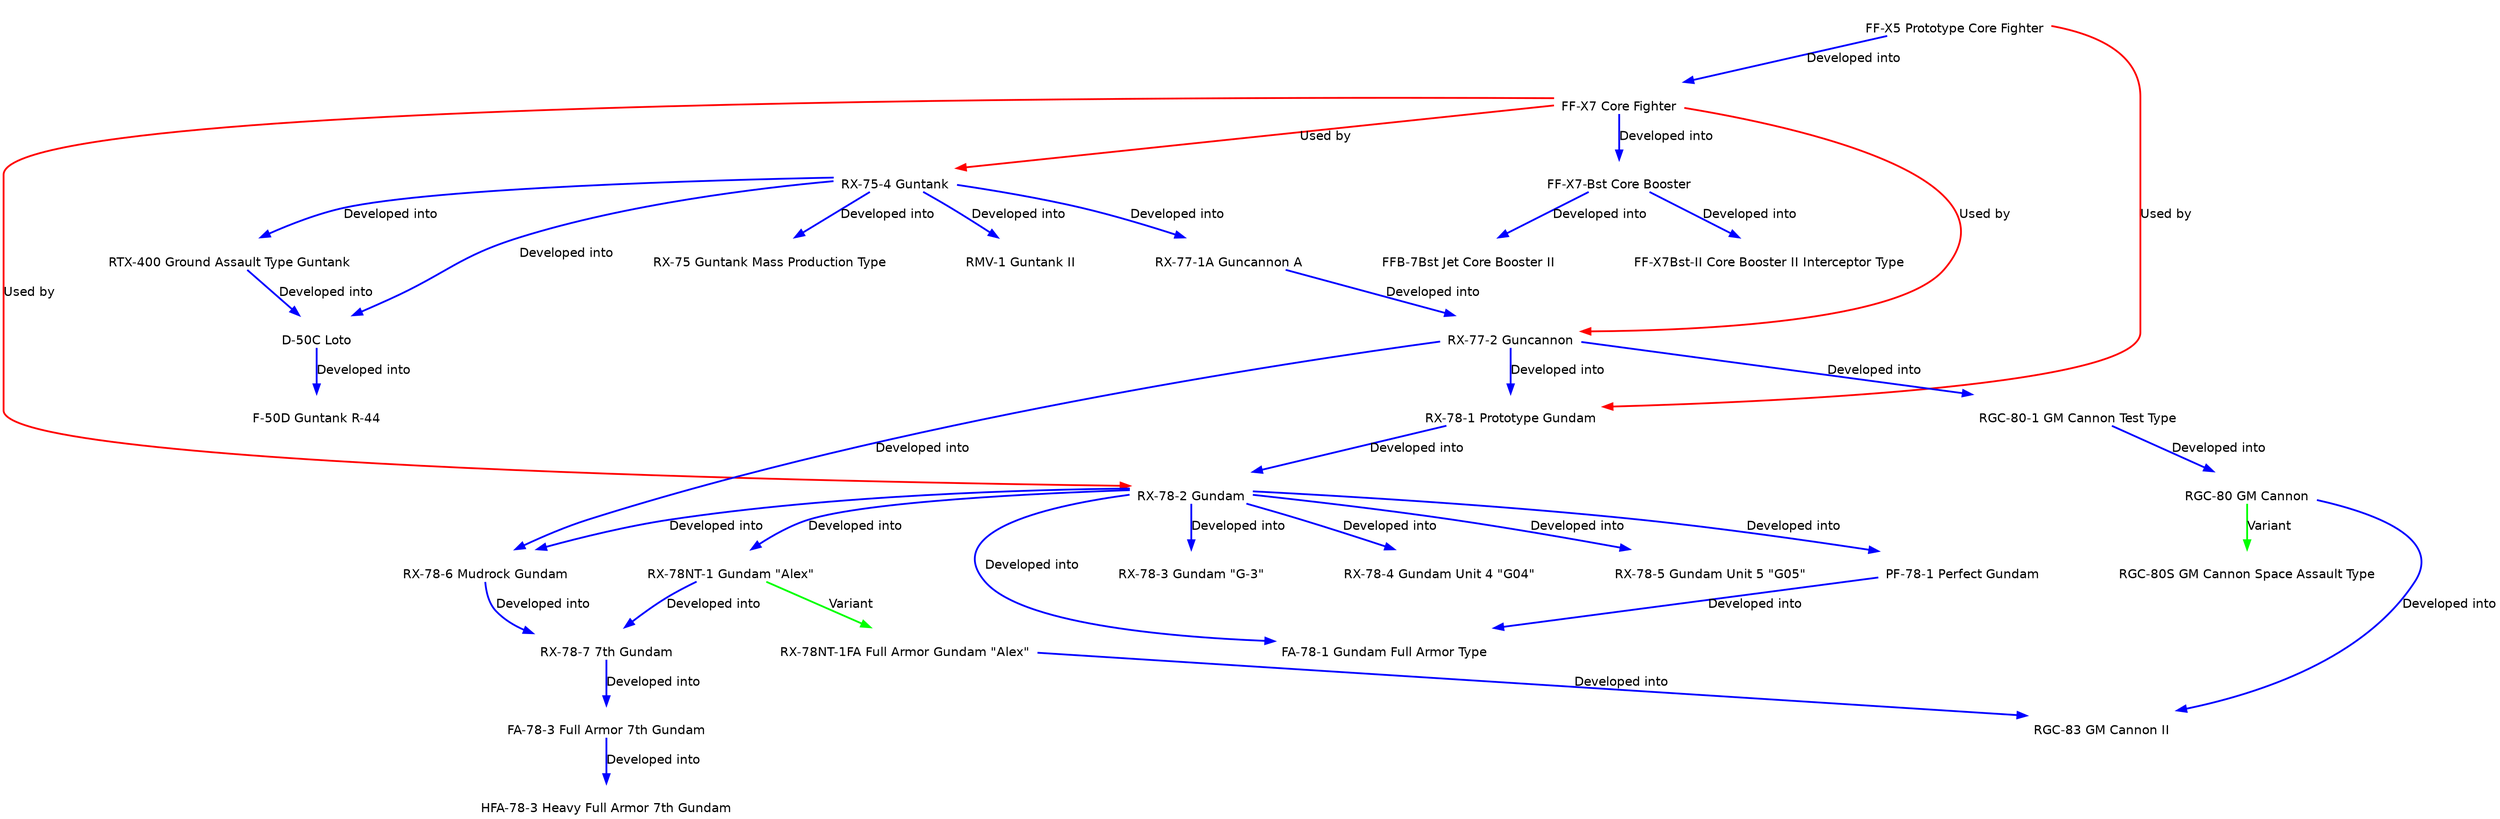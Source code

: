digraph {
    imagepath = "images/";
    nodesep = 1.0;
    overlap = false;
    node [shape = none, fontname = "Helvetica", labelloc = b];
    edge [style=bold, fontname = "Helvetica"];

    ffx5 [label="FF-X5 Prototype Core Fighter"];
        ffx5 -> ffx7 [label="Developed into", color=blue];
        ffx5 -> rx781 [label="Used by", color=red];

    ffx7 [label="FF-X7 Core Fighter", image="ff-x7.png"]
        ffx7 -> ffx7bst [label="Developed into", color=blue];
        ffx7 -> rx754 [label="Used by", color=red];
        ffx7 -> rx772 [label="Used by", color=red];
        ffx7 -> rx782 [label="Used by", color=red];

    ffx7bst [label="FF-X7-Bst Core Booster", image="ff-x7-bst.png"];
        ffx7bst -> ffb7bst [label="Developed into", color=blue];
        ffx7bst -> ffx7bstii [label="Developed into", color=blue];

    ffx7bstii [label="FF-X7Bst-II Core Booster II Interceptor Type", image="ff-x7bst-ii.png"];

    ffb7bst [label="FFB-7Bst Jet Core Booster II", image="ffb-7bst.png"];

    rx754 [label="RX-75-4 Guntank", image="rx-75-4.png"];
        rx754 -> rtx400 [label="Developed into", color=blue];
        rx754 -> d50c [label="Developed into", color=blue];
        rx754 -> rx75 [label="Developed into", color=blue];
        rx754 -> rx771a [label="Developed into", color=blue];
        rx754 -> rmv1 [label="Developed into", color=blue];

    rtx400 [label="RTX-400 Ground Assault Type Guntank", image="rtx-440.png"];
        rtx400 -> d50c [label="Developed into", color=blue];

    rx75 [label="RX-75 Guntank Mass Production Type", image="rx-75.png"];

    d50c [label="D-50C Loto", image="d-50c.png"];
        d50c -> f50d [label="Developed into", color=blue];

    f50d [label="F-50D Guntank R-44"];

    rmv1 [label="RMV-1 Guntank II"];

    rx771a [label="RX-77-1A Guncannon A", image="rx-77-1a.png"];
        rx771a -> rx772 [label="Developed into", color=blue];

    rx772 [label="RX-77-2 Guncannon", image="rx-77-2.png"];
        rx772 -> rx781 [label="Developed into", color=blue];
        rx772 -> rx786 [label="Developed into", color=blue];
        rx772 -> rgc801 [label="Developed into", color=blue];

    rx781 [label="RX-78-1 Prototype Gundam", image="rx-78-1.png"];
        rx781 -> rx782 [label="Developed into", color=blue];

    rx782 [label="RX-78-2 Gundam", image="rx-78-2.png"];
        rx782 -> fa781 [label="Developed into", color=blue];
        rx782 -> rx783 [label="Developed into", color=blue];
        rx782 -> rx784 [label="Developed into", color=blue];
        rx782 -> rx785 [label="Developed into", color=blue];
        rx782 -> rx786 [label="Developed into", color=blue];
        rx782 -> rx78nt1 [label="Developed into", color=blue];
        rx782 -> pf781 [label="Developed into", color=blue];

    rx783 [label="RX-78-3 Gundam \"G-3\"", image="rx-78-3.png"];

    rx784 [label="RX-78-4 Gundam Unit 4 \"G04\""];

    rx785 [label="RX-78-5 Gundam Unit 5 \"G05\""];

    rx786 [label="RX-78-6 Mudrock Gundam", image="rx-78-6.png"];
        rx786 -> rx787 [label="Developed into", color=blue];

    rx787 [label="RX-78-7 7th Gundam", image="rx-78-7.png"];
        rx787 -> fa783 [label="Developed into", color=blue];

    rx78nt1 [label="RX-78NT-1 Gundam \"Alex\"", image="rx-78nt-1.png"];
        rx78nt1 -> rx78nt1fa [label="Variant", color=green];
        rx78nt1 -> rx787 [label="Developed into", color=blue];

    rx78nt1fa [label="RX-78NT-1FA Full Armor Gundam \"Alex\"", image="rx-78nt-1fa.png"];
        rx78nt1fa -> rgc83 [label="Developed into", color=blue];

    pf781 [label="PF-78-1 Perfect Gundam", image="pf-78-1.png"];
        pf781 -> fa781 [label="Developed into", color=blue];

    fa781 [label="FA-78-1 Gundam Full Armor Type", image="fa-78-1.png"];

    fa783 [label="FA-78-3 Full Armor 7th Gundam", image="fa-78-3.png"];
        fa783 -> hfa783 [label="Developed into", color=blue];

    hfa783 [label="HFA-78-3 Heavy Full Armor 7th Gundam", image="hfa-78-3.png"];

    rgc801 [label="RGC-80-1 GM Cannon Test Type", image="rgc-80-1.png"];
        rgc801 -> rgc80 [label="Developed into", color=blue];

    rgc80 [label="RGC-80 GM Cannon", image="rgc-80.png"];
        rgc80 -> rgc80s [label="Variant", color=green];
        rgc80 -> rgc83 [label="Developed into", color=blue];

    rgc80s [label="RGC-80S GM Cannon Space Assault Type", image="rgc-80s.png"]

    rgc83 [label="RGC-83 GM Cannon II"]

}
